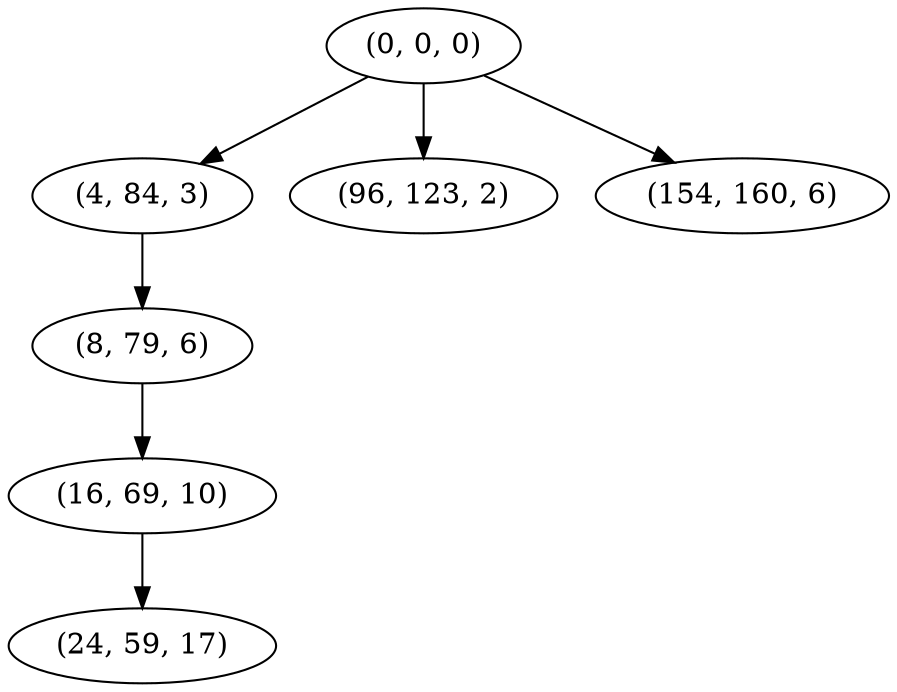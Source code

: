 digraph tree {
    "(0, 0, 0)";
    "(4, 84, 3)";
    "(8, 79, 6)";
    "(16, 69, 10)";
    "(24, 59, 17)";
    "(96, 123, 2)";
    "(154, 160, 6)";
    "(0, 0, 0)" -> "(4, 84, 3)";
    "(0, 0, 0)" -> "(96, 123, 2)";
    "(0, 0, 0)" -> "(154, 160, 6)";
    "(4, 84, 3)" -> "(8, 79, 6)";
    "(8, 79, 6)" -> "(16, 69, 10)";
    "(16, 69, 10)" -> "(24, 59, 17)";
}
